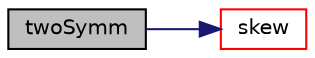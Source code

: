 digraph "twoSymm"
{
  bgcolor="transparent";
  edge [fontname="Helvetica",fontsize="10",labelfontname="Helvetica",labelfontsize="10"];
  node [fontname="Helvetica",fontsize="10",shape=record];
  rankdir="LR";
  Node89656 [label="twoSymm",height=0.2,width=0.4,color="black", fillcolor="grey75", style="filled", fontcolor="black"];
  Node89656 -> Node89657 [color="midnightblue",fontsize="10",style="solid",fontname="Helvetica"];
  Node89657 [label="skew",height=0.2,width=0.4,color="red",URL="$a21851.html#aec5060dc82b7727c5935153aa048b2c1"];
}
